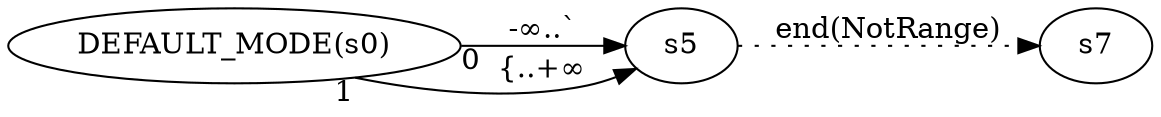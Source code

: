digraph ATN {
  rankdir=LR;

  "DEFAULT_MODE(s0)" -> s5 [label="-∞..`" taillabel=0]
  s5 -> s7 [label="end(NotRange)" style=dotted]
  "DEFAULT_MODE(s0)" -> s5 [label="{..+∞" taillabel=1]
}